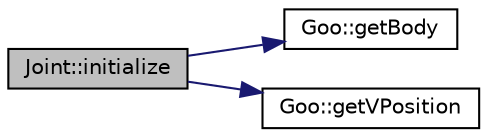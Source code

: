 digraph G
{
  edge [fontname="Helvetica",fontsize="10",labelfontname="Helvetica",labelfontsize="10"];
  node [fontname="Helvetica",fontsize="10",shape=record];
  rankdir="LR";
  Node1 [label="Joint::initialize",height=0.2,width=0.4,color="black", fillcolor="grey75", style="filled" fontcolor="black"];
  Node1 -> Node2 [color="midnightblue",fontsize="10",style="solid",fontname="Helvetica"];
  Node2 [label="Goo::getBody",height=0.2,width=0.4,color="black", fillcolor="white", style="filled",URL="$d5/d5d/classGoo.html#a314afea0927fa89c5d2c50bf8893ed0c"];
  Node1 -> Node3 [color="midnightblue",fontsize="10",style="solid",fontname="Helvetica"];
  Node3 [label="Goo::getVPosition",height=0.2,width=0.4,color="black", fillcolor="white", style="filled",URL="$d5/d5d/classGoo.html#aa73714c6bc45881fadb6638d11c884bd"];
}
